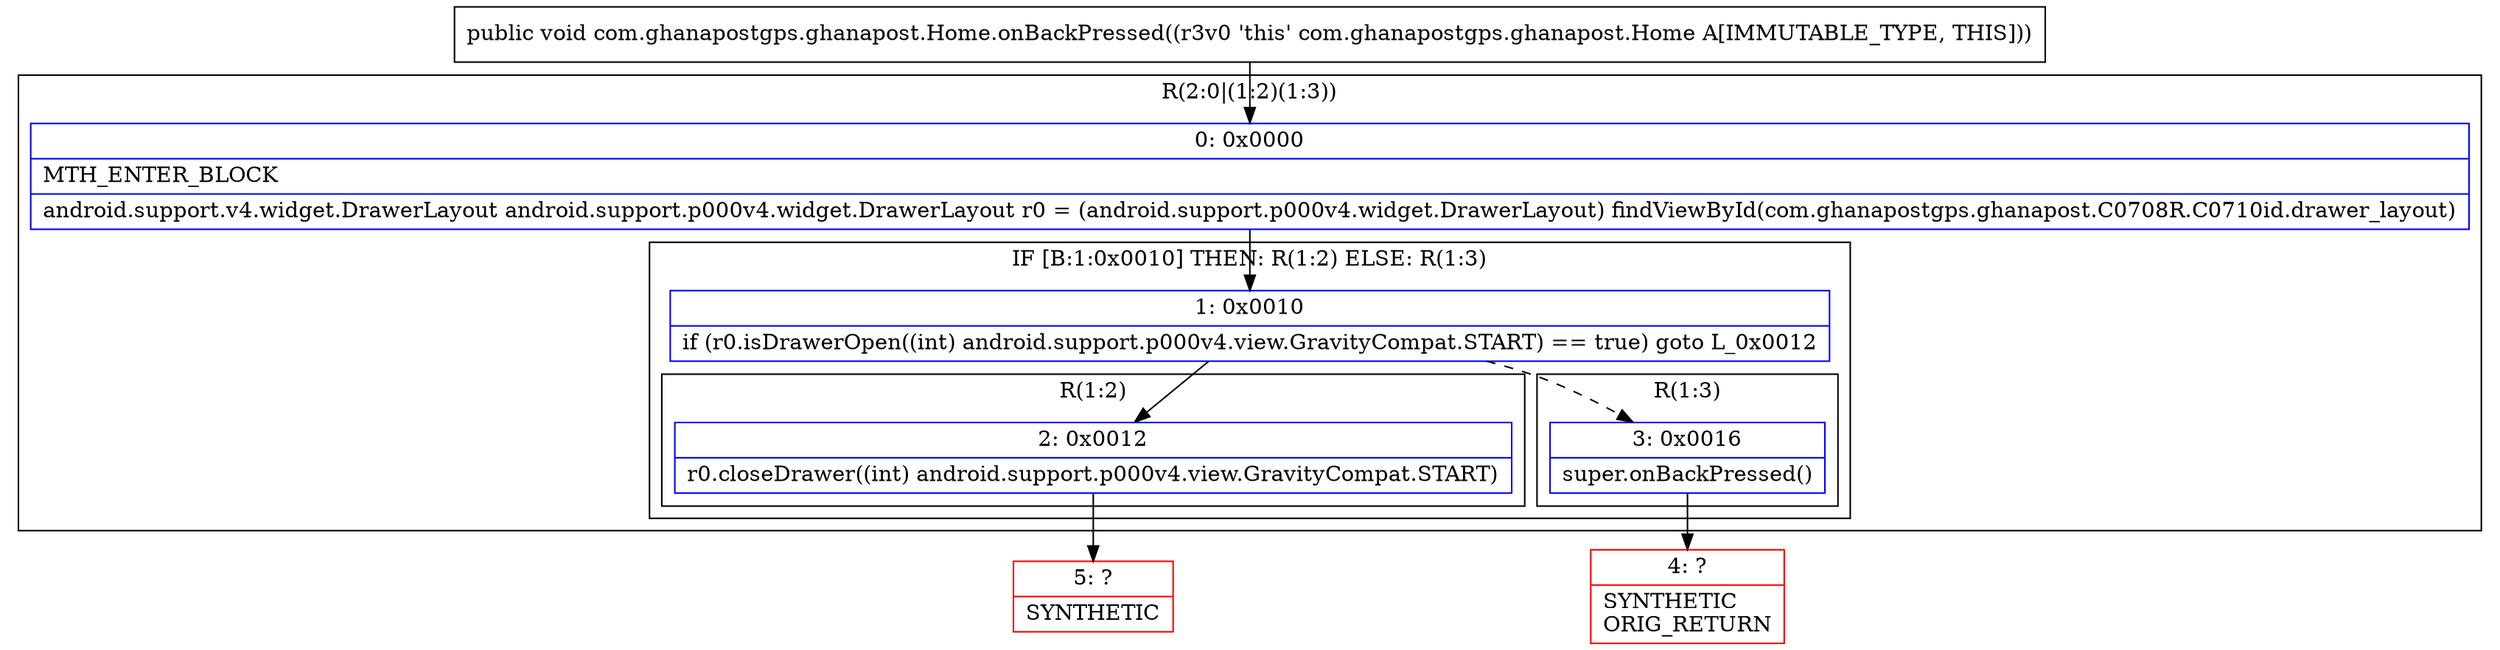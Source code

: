 digraph "CFG forcom.ghanapostgps.ghanapost.Home.onBackPressed()V" {
subgraph cluster_Region_1921441571 {
label = "R(2:0|(1:2)(1:3))";
node [shape=record,color=blue];
Node_0 [shape=record,label="{0\:\ 0x0000|MTH_ENTER_BLOCK\l|android.support.v4.widget.DrawerLayout android.support.p000v4.widget.DrawerLayout r0 = (android.support.p000v4.widget.DrawerLayout) findViewById(com.ghanapostgps.ghanapost.C0708R.C0710id.drawer_layout)\l}"];
subgraph cluster_IfRegion_1452666236 {
label = "IF [B:1:0x0010] THEN: R(1:2) ELSE: R(1:3)";
node [shape=record,color=blue];
Node_1 [shape=record,label="{1\:\ 0x0010|if (r0.isDrawerOpen((int) android.support.p000v4.view.GravityCompat.START) == true) goto L_0x0012\l}"];
subgraph cluster_Region_229702424 {
label = "R(1:2)";
node [shape=record,color=blue];
Node_2 [shape=record,label="{2\:\ 0x0012|r0.closeDrawer((int) android.support.p000v4.view.GravityCompat.START)\l}"];
}
subgraph cluster_Region_1223538867 {
label = "R(1:3)";
node [shape=record,color=blue];
Node_3 [shape=record,label="{3\:\ 0x0016|super.onBackPressed()\l}"];
}
}
}
Node_4 [shape=record,color=red,label="{4\:\ ?|SYNTHETIC\lORIG_RETURN\l}"];
Node_5 [shape=record,color=red,label="{5\:\ ?|SYNTHETIC\l}"];
MethodNode[shape=record,label="{public void com.ghanapostgps.ghanapost.Home.onBackPressed((r3v0 'this' com.ghanapostgps.ghanapost.Home A[IMMUTABLE_TYPE, THIS])) }"];
MethodNode -> Node_0;
Node_0 -> Node_1;
Node_1 -> Node_2;
Node_1 -> Node_3[style=dashed];
Node_2 -> Node_5;
Node_3 -> Node_4;
}

